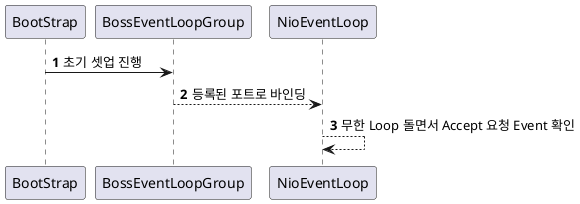 @startuml
'https://plantuml.com/sequence-diagram

autonumber

BootStrap -> BossEventLoopGroup : 초기 셋업 진행
BossEventLoopGroup --> NioEventLoop : 등록된 포트로 바인딩
NioEventLoop --> NioEventLoop : 무한 Loop 돌면서 Accept 요청 Event 확인
@enduml